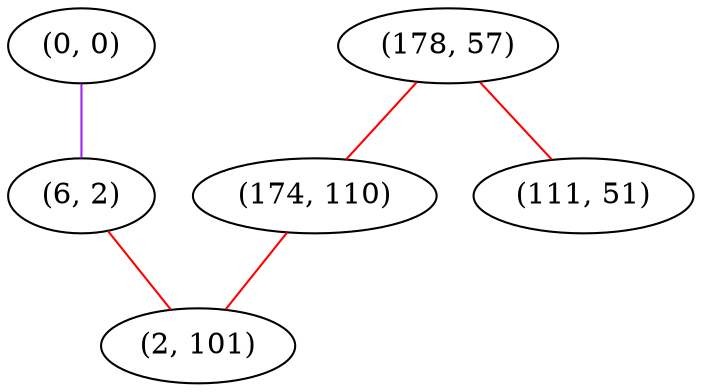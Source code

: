 graph "" {
"(0, 0)";
"(178, 57)";
"(6, 2)";
"(174, 110)";
"(111, 51)";
"(2, 101)";
"(0, 0)" -- "(6, 2)"  [color=purple, key=0, weight=4];
"(178, 57)" -- "(111, 51)"  [color=red, key=0, weight=1];
"(178, 57)" -- "(174, 110)"  [color=red, key=0, weight=1];
"(6, 2)" -- "(2, 101)"  [color=red, key=0, weight=1];
"(174, 110)" -- "(2, 101)"  [color=red, key=0, weight=1];
}
